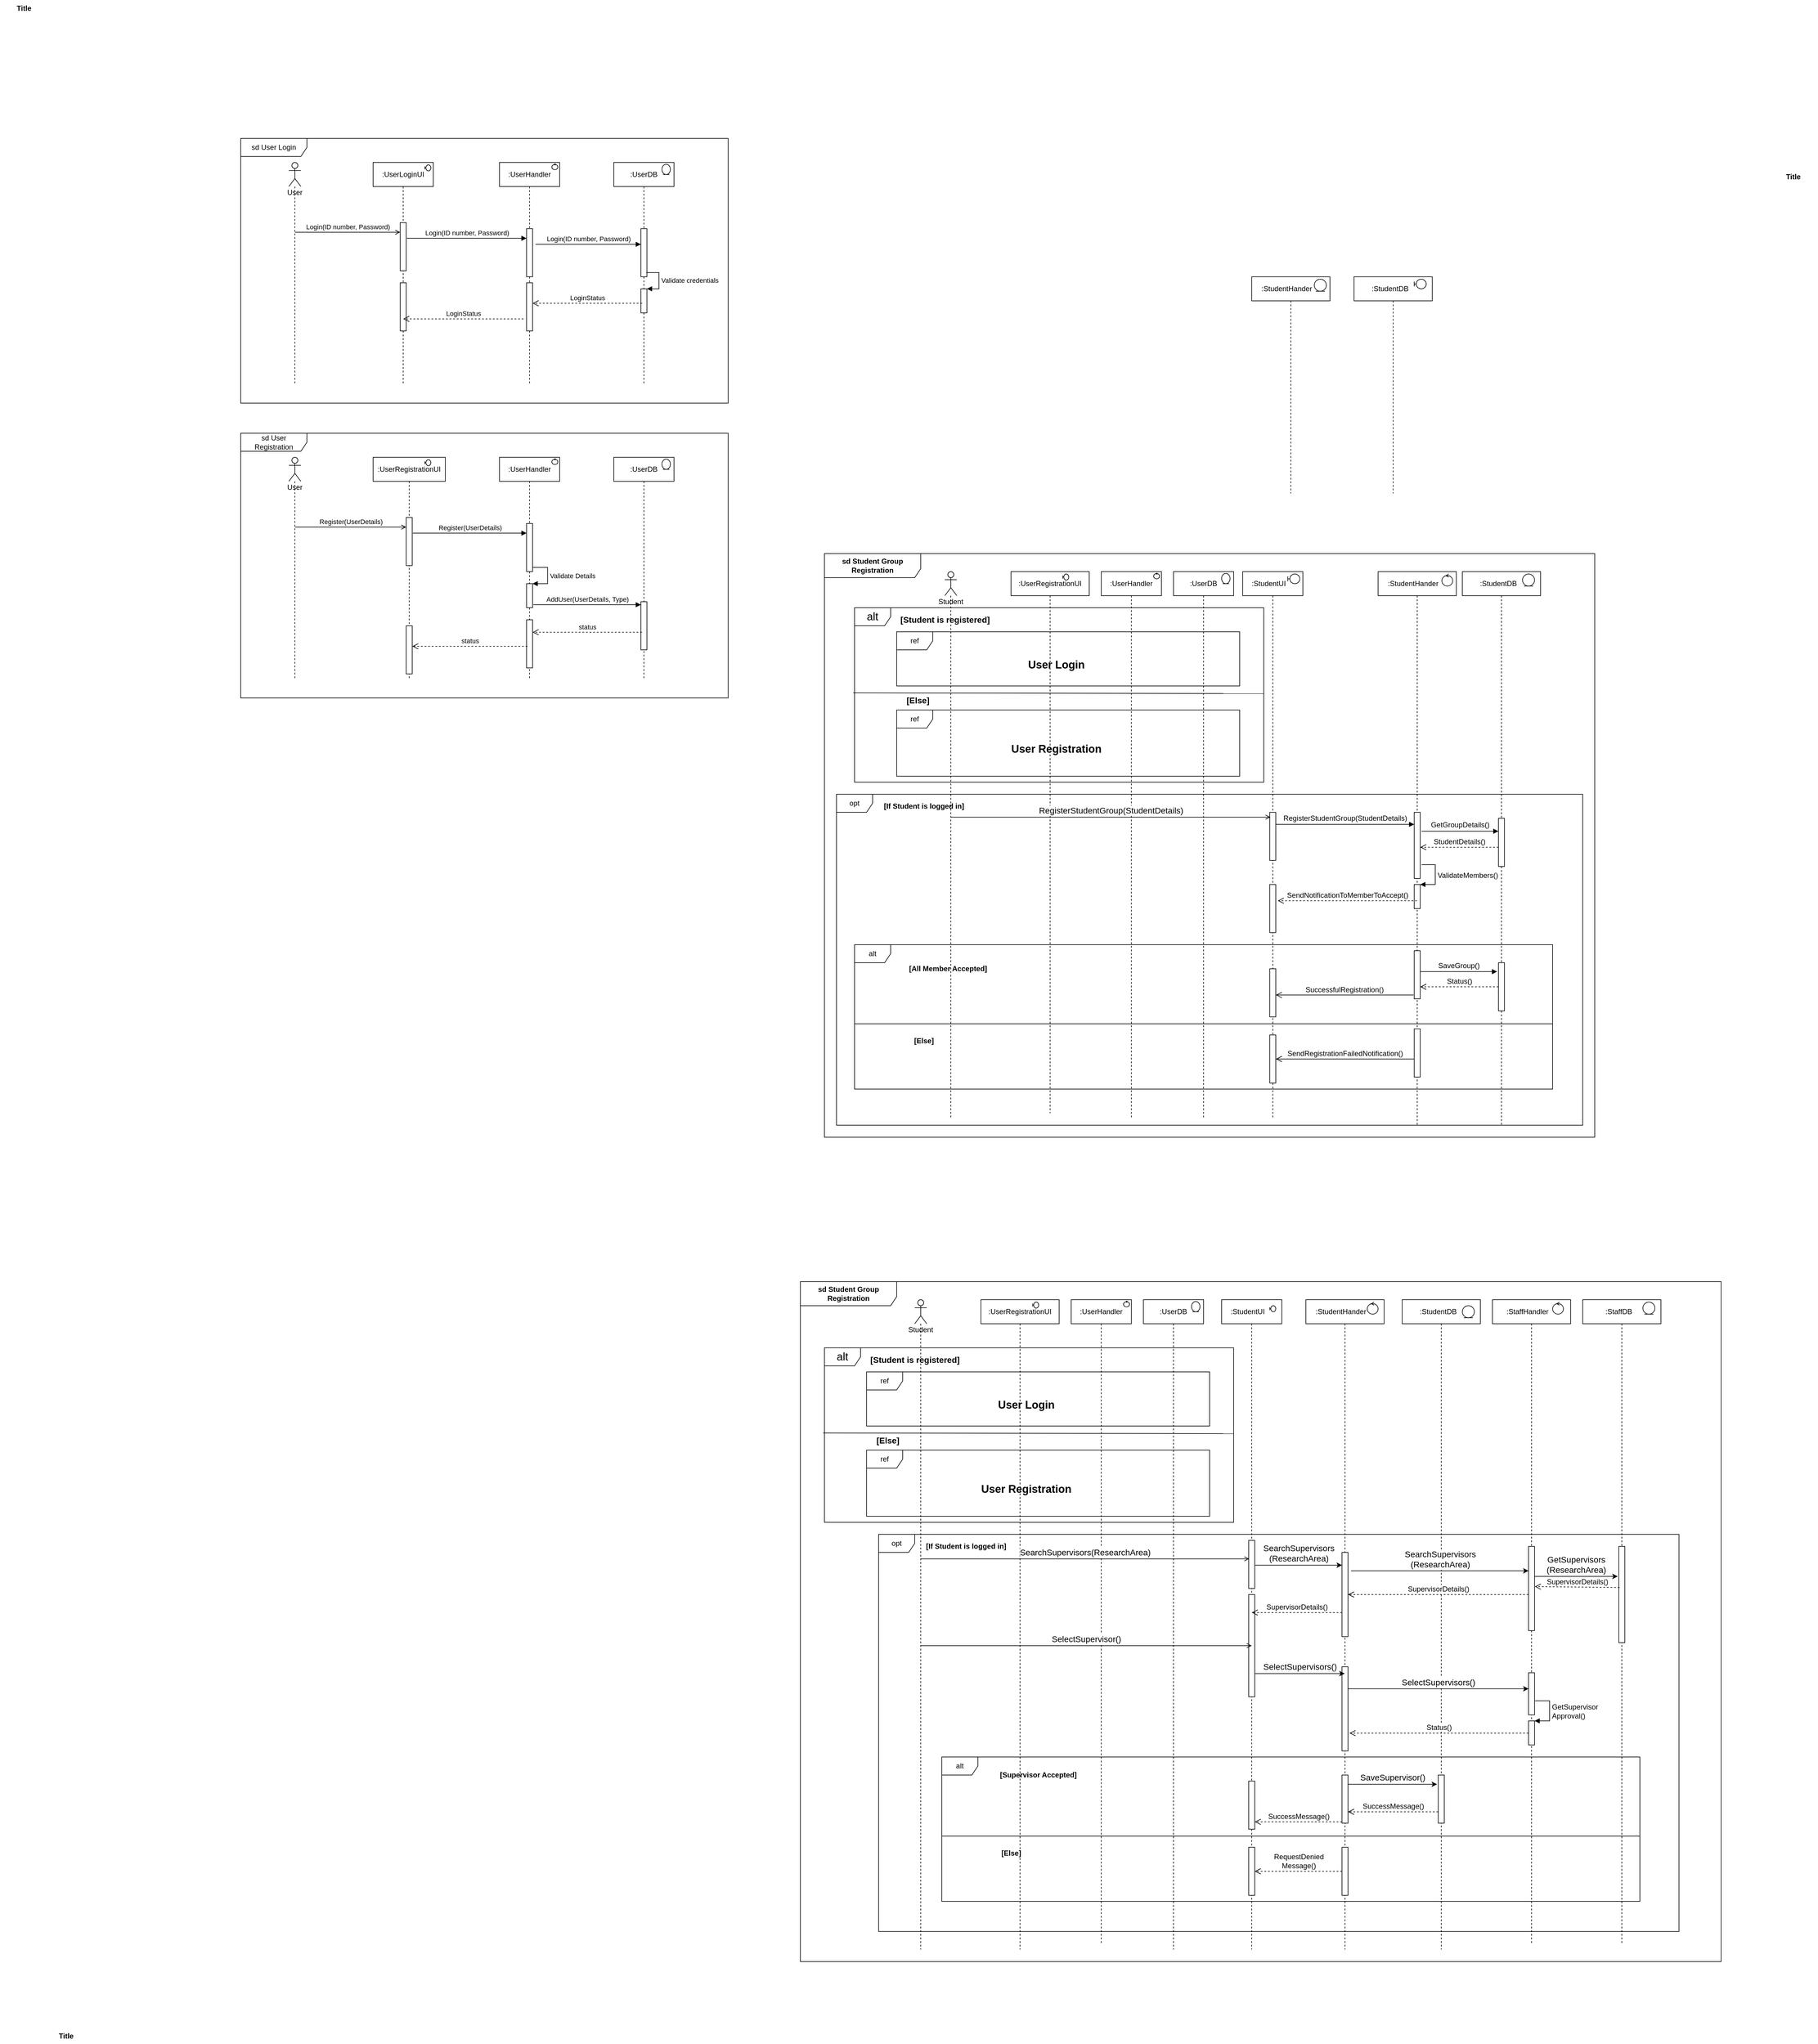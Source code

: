 <mxfile version="17.2.2" type="github">
  <diagram id="UXJ5FvUGoYxB-GUw2wmO" name="Page-1">
    <mxGraphModel dx="3122" dy="1847" grid="1" gridSize="10" guides="1" tooltips="1" connect="1" arrows="1" fold="1" page="1" pageScale="1" pageWidth="850" pageHeight="1100" math="0" shadow="0">
      <root>
        <mxCell id="0" />
        <mxCell id="1" parent="0" />
        <mxCell id="XORutTJ8tZkYRz8rHYH7-287" value="sd Student Group Registration" style="shape=umlFrame;whiteSpace=wrap;html=1;fontSize=12;width=160;height=40;fontStyle=1" parent="1" vertex="1">
          <mxGeometry x="-360" y="1790" width="1530" height="1130" as="geometry" />
        </mxCell>
        <mxCell id="XORutTJ8tZkYRz8rHYH7-285" value="opt" style="shape=umlFrame;whiteSpace=wrap;html=1;fontSize=12;" parent="1" vertex="1">
          <mxGeometry x="-230" y="2210" width="1330" height="660" as="geometry" />
        </mxCell>
        <mxCell id="XORutTJ8tZkYRz8rHYH7-273" value="alt" style="shape=umlFrame;whiteSpace=wrap;html=1;fontSize=12;" parent="1" vertex="1">
          <mxGeometry x="-125" y="2580" width="1160" height="240" as="geometry" />
        </mxCell>
        <mxCell id="XORutTJ8tZkYRz8rHYH7-158" value="sd Student Group Registration" style="shape=umlFrame;whiteSpace=wrap;html=1;fontSize=12;width=160;height=40;fontStyle=1" parent="1" vertex="1">
          <mxGeometry x="-320" y="580" width="1280" height="970" as="geometry" />
        </mxCell>
        <mxCell id="XORutTJ8tZkYRz8rHYH7-241" value="opt" style="shape=umlFrame;whiteSpace=wrap;html=1;fontSize=12;" parent="1" vertex="1">
          <mxGeometry x="-300" y="980" width="1240" height="550" as="geometry" />
        </mxCell>
        <mxCell id="XORutTJ8tZkYRz8rHYH7-146" value="alt" style="shape=umlFrame;whiteSpace=wrap;html=1;fontSize=12;" parent="1" vertex="1">
          <mxGeometry x="-270" y="1230" width="1160" height="240" as="geometry" />
        </mxCell>
        <mxCell id="XORutTJ8tZkYRz8rHYH7-122" value="alt" style="shape=umlFrame;whiteSpace=wrap;html=1;fontSize=18;" parent="1" vertex="1">
          <mxGeometry x="-270" y="670" width="680" height="290" as="geometry" />
        </mxCell>
        <mxCell id="XORutTJ8tZkYRz8rHYH7-125" value="ref" style="shape=umlFrame;whiteSpace=wrap;html=1;" parent="1" vertex="1">
          <mxGeometry x="-200" y="840" width="570" height="110" as="geometry" />
        </mxCell>
        <mxCell id="XORutTJ8tZkYRz8rHYH7-120" value="ref" style="shape=umlFrame;whiteSpace=wrap;html=1;" parent="1" vertex="1">
          <mxGeometry x="-200" y="710" width="570" height="90" as="geometry" />
        </mxCell>
        <mxCell id="XORutTJ8tZkYRz8rHYH7-68" value="sd User Login" style="shape=umlFrame;whiteSpace=wrap;html=1;width=110;height=30;" parent="1" vertex="1">
          <mxGeometry x="-1290" y="-110" width="810" height="440" as="geometry" />
        </mxCell>
        <mxCell id="XORutTJ8tZkYRz8rHYH7-3" value=":StudentDB&amp;nbsp; &amp;nbsp;" style="shape=umlLifeline;perimeter=lifelinePerimeter;whiteSpace=wrap;html=1;container=1;collapsible=0;recursiveResize=0;outlineConnect=0;" parent="1" vertex="1">
          <mxGeometry x="560" y="120" width="130" height="360" as="geometry" />
        </mxCell>
        <mxCell id="XORutTJ8tZkYRz8rHYH7-97" value="" style="shape=umlBoundary;whiteSpace=wrap;html=1;" parent="XORutTJ8tZkYRz8rHYH7-3" vertex="1">
          <mxGeometry x="100" y="4" width="20" height="16" as="geometry" />
        </mxCell>
        <mxCell id="XORutTJ8tZkYRz8rHYH7-4" value=":StudentHander&amp;nbsp; &amp;nbsp;&amp;nbsp;" style="shape=umlLifeline;perimeter=lifelinePerimeter;whiteSpace=wrap;html=1;container=1;collapsible=0;recursiveResize=0;outlineConnect=0;" parent="1" vertex="1">
          <mxGeometry x="390" y="120" width="130" height="360" as="geometry" />
        </mxCell>
        <mxCell id="XORutTJ8tZkYRz8rHYH7-98" value="" style="ellipse;shape=umlEntity;whiteSpace=wrap;html=1;" parent="XORutTJ8tZkYRz8rHYH7-4" vertex="1">
          <mxGeometry x="104" y="4" width="20" height="20" as="geometry" />
        </mxCell>
        <mxCell id="XORutTJ8tZkYRz8rHYH7-5" value=":StudentUI&amp;nbsp; &amp;nbsp;&amp;nbsp;" style="shape=umlLifeline;perimeter=lifelinePerimeter;whiteSpace=wrap;html=1;container=1;collapsible=0;recursiveResize=0;outlineConnect=0;" parent="1" vertex="1">
          <mxGeometry x="375" y="610" width="100" height="910" as="geometry" />
        </mxCell>
        <mxCell id="XORutTJ8tZkYRz8rHYH7-106" value="" style="html=1;points=[];perimeter=orthogonalPerimeter;" parent="XORutTJ8tZkYRz8rHYH7-5" vertex="1">
          <mxGeometry x="45" y="400" width="10" height="80" as="geometry" />
        </mxCell>
        <mxCell id="XORutTJ8tZkYRz8rHYH7-144" value="" style="html=1;points=[];perimeter=orthogonalPerimeter;" parent="XORutTJ8tZkYRz8rHYH7-5" vertex="1">
          <mxGeometry x="45" y="520" width="10" height="80" as="geometry" />
        </mxCell>
        <mxCell id="XORutTJ8tZkYRz8rHYH7-150" value="" style="html=1;points=[];perimeter=orthogonalPerimeter;" parent="XORutTJ8tZkYRz8rHYH7-5" vertex="1">
          <mxGeometry x="45" y="660" width="10" height="80" as="geometry" />
        </mxCell>
        <mxCell id="XORutTJ8tZkYRz8rHYH7-157" value="" style="html=1;points=[];perimeter=orthogonalPerimeter;" parent="XORutTJ8tZkYRz8rHYH7-5" vertex="1">
          <mxGeometry x="45" y="770" width="10" height="80" as="geometry" />
        </mxCell>
        <mxCell id="XORutTJ8tZkYRz8rHYH7-105" value="" style="shape=umlBoundary;whiteSpace=wrap;html=1;" parent="XORutTJ8tZkYRz8rHYH7-5" vertex="1">
          <mxGeometry x="75" y="4" width="20" height="16" as="geometry" />
        </mxCell>
        <mxCell id="XORutTJ8tZkYRz8rHYH7-7" value=":UserLoginUI" style="shape=umlLifeline;perimeter=lifelinePerimeter;whiteSpace=wrap;html=1;container=1;collapsible=0;recursiveResize=0;outlineConnect=0;" parent="1" vertex="1">
          <mxGeometry x="-1070" y="-70" width="100" height="370" as="geometry" />
        </mxCell>
        <mxCell id="XORutTJ8tZkYRz8rHYH7-11" value="" style="html=1;points=[];perimeter=orthogonalPerimeter;" parent="XORutTJ8tZkYRz8rHYH7-7" vertex="1">
          <mxGeometry x="45" y="100" width="10" height="80" as="geometry" />
        </mxCell>
        <mxCell id="XORutTJ8tZkYRz8rHYH7-67" value="" style="html=1;points=[];perimeter=orthogonalPerimeter;" parent="XORutTJ8tZkYRz8rHYH7-7" vertex="1">
          <mxGeometry x="45" y="200" width="10" height="80" as="geometry" />
        </mxCell>
        <mxCell id="XORutTJ8tZkYRz8rHYH7-69" value="" style="shape=umlBoundary;whiteSpace=wrap;html=1;" parent="XORutTJ8tZkYRz8rHYH7-7" vertex="1">
          <mxGeometry x="86" y="4" width="10" height="10" as="geometry" />
        </mxCell>
        <mxCell id="XORutTJ8tZkYRz8rHYH7-8" value=":UserHandler" style="shape=umlLifeline;perimeter=lifelinePerimeter;whiteSpace=wrap;html=1;container=1;collapsible=0;recursiveResize=0;outlineConnect=0;" parent="1" vertex="1">
          <mxGeometry x="-860" y="-70" width="100" height="370" as="geometry" />
        </mxCell>
        <mxCell id="XORutTJ8tZkYRz8rHYH7-13" value="" style="html=1;points=[];perimeter=orthogonalPerimeter;" parent="XORutTJ8tZkYRz8rHYH7-8" vertex="1">
          <mxGeometry x="45" y="110" width="10" height="80" as="geometry" />
        </mxCell>
        <mxCell id="XORutTJ8tZkYRz8rHYH7-19" value="" style="html=1;points=[];perimeter=orthogonalPerimeter;" parent="XORutTJ8tZkYRz8rHYH7-8" vertex="1">
          <mxGeometry x="45" y="200" width="10" height="80" as="geometry" />
        </mxCell>
        <mxCell id="XORutTJ8tZkYRz8rHYH7-71" value="" style="ellipse;shape=umlControl;whiteSpace=wrap;html=1;" parent="XORutTJ8tZkYRz8rHYH7-8" vertex="1">
          <mxGeometry x="87" y="2" width="10" height="10" as="geometry" />
        </mxCell>
        <mxCell id="XORutTJ8tZkYRz8rHYH7-9" value=":UserDB" style="shape=umlLifeline;perimeter=lifelinePerimeter;whiteSpace=wrap;html=1;container=1;collapsible=0;recursiveResize=0;outlineConnect=0;" parent="1" vertex="1">
          <mxGeometry x="-670" y="-70" width="100" height="370" as="geometry" />
        </mxCell>
        <mxCell id="XORutTJ8tZkYRz8rHYH7-15" value="" style="html=1;points=[];perimeter=orthogonalPerimeter;" parent="XORutTJ8tZkYRz8rHYH7-9" vertex="1">
          <mxGeometry x="45" y="110" width="10" height="80" as="geometry" />
        </mxCell>
        <mxCell id="XORutTJ8tZkYRz8rHYH7-17" value="" style="html=1;points=[];perimeter=orthogonalPerimeter;" parent="XORutTJ8tZkYRz8rHYH7-9" vertex="1">
          <mxGeometry x="45" y="210" width="10" height="40" as="geometry" />
        </mxCell>
        <mxCell id="XORutTJ8tZkYRz8rHYH7-18" value="Validate credentials" style="edgeStyle=orthogonalEdgeStyle;html=1;align=left;spacingLeft=2;endArrow=block;rounded=0;entryX=1;entryY=0;exitX=0.9;exitY=0.913;exitDx=0;exitDy=0;exitPerimeter=0;" parent="XORutTJ8tZkYRz8rHYH7-9" source="XORutTJ8tZkYRz8rHYH7-15" target="XORutTJ8tZkYRz8rHYH7-17" edge="1">
          <mxGeometry relative="1" as="geometry">
            <mxPoint x="45" y="210" as="sourcePoint" />
            <Array as="points">
              <mxPoint x="75" y="183" />
              <mxPoint x="75" y="210" />
            </Array>
          </mxGeometry>
        </mxCell>
        <mxCell id="XORutTJ8tZkYRz8rHYH7-70" value="" style="ellipse;shape=umlEntity;whiteSpace=wrap;html=1;" parent="XORutTJ8tZkYRz8rHYH7-9" vertex="1">
          <mxGeometry x="80" y="3" width="14" height="17" as="geometry" />
        </mxCell>
        <mxCell id="XORutTJ8tZkYRz8rHYH7-10" value="User" style="shape=umlLifeline;participant=umlActor;perimeter=lifelinePerimeter;whiteSpace=wrap;html=1;container=1;collapsible=0;recursiveResize=0;verticalAlign=top;spacingTop=36;outlineConnect=0;" parent="1" vertex="1">
          <mxGeometry x="-1210" y="-70" width="20" height="370" as="geometry" />
        </mxCell>
        <mxCell id="XORutTJ8tZkYRz8rHYH7-12" value="Login(ID number, Password)" style="html=1;verticalAlign=bottom;endArrow=open;rounded=0;entryX=0;entryY=0.2;entryDx=0;entryDy=0;entryPerimeter=0;endFill=0;" parent="1" source="XORutTJ8tZkYRz8rHYH7-10" target="XORutTJ8tZkYRz8rHYH7-11" edge="1">
          <mxGeometry width="80" relative="1" as="geometry">
            <mxPoint x="-710" y="200" as="sourcePoint" />
            <mxPoint x="-630" y="200" as="targetPoint" />
          </mxGeometry>
        </mxCell>
        <mxCell id="XORutTJ8tZkYRz8rHYH7-14" value="Login(ID number, Password)" style="html=1;verticalAlign=bottom;endArrow=block;rounded=0;exitX=1.1;exitY=0.325;exitDx=0;exitDy=0;exitPerimeter=0;" parent="1" source="XORutTJ8tZkYRz8rHYH7-11" target="XORutTJ8tZkYRz8rHYH7-13" edge="1">
          <mxGeometry width="80" relative="1" as="geometry">
            <mxPoint x="-1110" y="120" as="sourcePoint" />
            <mxPoint x="-1015" y="56" as="targetPoint" />
          </mxGeometry>
        </mxCell>
        <mxCell id="XORutTJ8tZkYRz8rHYH7-16" value="Login(ID number, Password)" style="html=1;verticalAlign=bottom;endArrow=block;rounded=0;entryX=0;entryY=0.325;entryDx=0;entryDy=0;entryPerimeter=0;" parent="1" target="XORutTJ8tZkYRz8rHYH7-15" edge="1">
          <mxGeometry width="80" relative="1" as="geometry">
            <mxPoint x="-800" y="66" as="sourcePoint" />
            <mxPoint x="-805" y="66" as="targetPoint" />
          </mxGeometry>
        </mxCell>
        <mxCell id="XORutTJ8tZkYRz8rHYH7-21" value="LoginStatus" style="html=1;verticalAlign=bottom;endArrow=open;dashed=1;endSize=8;rounded=0;exitX=0.2;exitY=0.6;exitDx=0;exitDy=0;exitPerimeter=0;" parent="1" source="XORutTJ8tZkYRz8rHYH7-17" target="XORutTJ8tZkYRz8rHYH7-19" edge="1">
          <mxGeometry relative="1" as="geometry">
            <mxPoint x="-630" y="200" as="sourcePoint" />
            <mxPoint x="-810" y="150" as="targetPoint" />
          </mxGeometry>
        </mxCell>
        <mxCell id="XORutTJ8tZkYRz8rHYH7-66" value="LoginStatus" style="html=1;verticalAlign=bottom;endArrow=open;dashed=1;endSize=8;rounded=0;exitX=-0.5;exitY=0.75;exitDx=0;exitDy=0;exitPerimeter=0;" parent="1" source="XORutTJ8tZkYRz8rHYH7-19" edge="1">
          <mxGeometry relative="1" as="geometry">
            <mxPoint x="-613" y="174" as="sourcePoint" />
            <mxPoint x="-1020" y="190" as="targetPoint" />
          </mxGeometry>
        </mxCell>
        <mxCell id="XORutTJ8tZkYRz8rHYH7-72" value="sd User Registration" style="shape=umlFrame;whiteSpace=wrap;html=1;width=110;height=30;" parent="1" vertex="1">
          <mxGeometry x="-1290" y="380" width="810" height="440" as="geometry" />
        </mxCell>
        <mxCell id="XORutTJ8tZkYRz8rHYH7-73" value=":UserRegistrationUI" style="shape=umlLifeline;perimeter=lifelinePerimeter;whiteSpace=wrap;html=1;container=1;collapsible=0;recursiveResize=0;outlineConnect=0;" parent="1" vertex="1">
          <mxGeometry x="-1070" y="420" width="120" height="370" as="geometry" />
        </mxCell>
        <mxCell id="XORutTJ8tZkYRz8rHYH7-74" value="" style="html=1;points=[];perimeter=orthogonalPerimeter;" parent="XORutTJ8tZkYRz8rHYH7-73" vertex="1">
          <mxGeometry x="55" y="100" width="10" height="80" as="geometry" />
        </mxCell>
        <mxCell id="XORutTJ8tZkYRz8rHYH7-76" value="" style="shape=umlBoundary;whiteSpace=wrap;html=1;" parent="XORutTJ8tZkYRz8rHYH7-73" vertex="1">
          <mxGeometry x="86" y="4" width="10" height="10" as="geometry" />
        </mxCell>
        <mxCell id="XORutTJ8tZkYRz8rHYH7-94" value="" style="html=1;points=[];perimeter=orthogonalPerimeter;" parent="XORutTJ8tZkYRz8rHYH7-73" vertex="1">
          <mxGeometry x="55" y="280" width="10" height="80" as="geometry" />
        </mxCell>
        <mxCell id="XORutTJ8tZkYRz8rHYH7-77" value=":UserHandler" style="shape=umlLifeline;perimeter=lifelinePerimeter;whiteSpace=wrap;html=1;container=1;collapsible=0;recursiveResize=0;outlineConnect=0;" parent="1" vertex="1">
          <mxGeometry x="-860" y="420" width="100" height="370" as="geometry" />
        </mxCell>
        <mxCell id="XORutTJ8tZkYRz8rHYH7-78" value="" style="html=1;points=[];perimeter=orthogonalPerimeter;" parent="XORutTJ8tZkYRz8rHYH7-77" vertex="1">
          <mxGeometry x="45" y="110" width="10" height="80" as="geometry" />
        </mxCell>
        <mxCell id="XORutTJ8tZkYRz8rHYH7-80" value="" style="ellipse;shape=umlControl;whiteSpace=wrap;html=1;" parent="XORutTJ8tZkYRz8rHYH7-77" vertex="1">
          <mxGeometry x="87" y="2" width="10" height="10" as="geometry" />
        </mxCell>
        <mxCell id="XORutTJ8tZkYRz8rHYH7-83" value="" style="html=1;points=[];perimeter=orthogonalPerimeter;" parent="XORutTJ8tZkYRz8rHYH7-77" vertex="1">
          <mxGeometry x="45" y="210" width="10" height="40" as="geometry" />
        </mxCell>
        <mxCell id="XORutTJ8tZkYRz8rHYH7-84" value="Validate Details" style="edgeStyle=orthogonalEdgeStyle;html=1;align=left;spacingLeft=2;endArrow=block;rounded=0;entryX=1;entryY=0;" parent="XORutTJ8tZkYRz8rHYH7-77" source="XORutTJ8tZkYRz8rHYH7-78" target="XORutTJ8tZkYRz8rHYH7-83" edge="1">
          <mxGeometry relative="1" as="geometry">
            <mxPoint x="235" y="210" as="sourcePoint" />
            <Array as="points">
              <mxPoint x="80" y="183" />
              <mxPoint x="80" y="210" />
            </Array>
          </mxGeometry>
        </mxCell>
        <mxCell id="XORutTJ8tZkYRz8rHYH7-75" value="" style="html=1;points=[];perimeter=orthogonalPerimeter;" parent="XORutTJ8tZkYRz8rHYH7-77" vertex="1">
          <mxGeometry x="45" y="270" width="10" height="80" as="geometry" />
        </mxCell>
        <mxCell id="XORutTJ8tZkYRz8rHYH7-81" value=":UserDB" style="shape=umlLifeline;perimeter=lifelinePerimeter;whiteSpace=wrap;html=1;container=1;collapsible=0;recursiveResize=0;outlineConnect=0;" parent="1" vertex="1">
          <mxGeometry x="-670" y="420" width="100" height="370" as="geometry" />
        </mxCell>
        <mxCell id="XORutTJ8tZkYRz8rHYH7-82" value="" style="html=1;points=[];perimeter=orthogonalPerimeter;" parent="XORutTJ8tZkYRz8rHYH7-81" vertex="1">
          <mxGeometry x="45" y="240" width="10" height="80" as="geometry" />
        </mxCell>
        <mxCell id="XORutTJ8tZkYRz8rHYH7-85" value="" style="ellipse;shape=umlEntity;whiteSpace=wrap;html=1;" parent="XORutTJ8tZkYRz8rHYH7-81" vertex="1">
          <mxGeometry x="80" y="3" width="14" height="17" as="geometry" />
        </mxCell>
        <mxCell id="XORutTJ8tZkYRz8rHYH7-86" value="User" style="shape=umlLifeline;participant=umlActor;perimeter=lifelinePerimeter;whiteSpace=wrap;html=1;container=1;collapsible=0;recursiveResize=0;verticalAlign=top;spacingTop=36;outlineConnect=0;" parent="1" vertex="1">
          <mxGeometry x="-1210" y="420" width="20" height="370" as="geometry" />
        </mxCell>
        <mxCell id="XORutTJ8tZkYRz8rHYH7-87" value="Register(UserDetails)" style="html=1;verticalAlign=bottom;endArrow=open;rounded=0;entryX=0;entryY=0.2;entryDx=0;entryDy=0;entryPerimeter=0;endFill=0;" parent="1" source="XORutTJ8tZkYRz8rHYH7-86" target="XORutTJ8tZkYRz8rHYH7-74" edge="1">
          <mxGeometry width="80" relative="1" as="geometry">
            <mxPoint x="-710" y="690" as="sourcePoint" />
            <mxPoint x="-630" y="690" as="targetPoint" />
          </mxGeometry>
        </mxCell>
        <mxCell id="XORutTJ8tZkYRz8rHYH7-88" value="Register(UserDetails)" style="html=1;verticalAlign=bottom;endArrow=block;rounded=0;exitX=1.1;exitY=0.325;exitDx=0;exitDy=0;exitPerimeter=0;" parent="1" source="XORutTJ8tZkYRz8rHYH7-74" target="XORutTJ8tZkYRz8rHYH7-78" edge="1">
          <mxGeometry width="80" relative="1" as="geometry">
            <mxPoint x="-1110" y="610" as="sourcePoint" />
            <mxPoint x="-1015" y="546" as="targetPoint" />
          </mxGeometry>
        </mxCell>
        <mxCell id="XORutTJ8tZkYRz8rHYH7-93" value="AddUser(UserDetails, Type)" style="html=1;verticalAlign=bottom;endArrow=block;rounded=0;exitX=1.114;exitY=0.875;exitDx=0;exitDy=0;exitPerimeter=0;" parent="1" source="XORutTJ8tZkYRz8rHYH7-83" target="XORutTJ8tZkYRz8rHYH7-82" edge="1">
          <mxGeometry width="80" relative="1" as="geometry">
            <mxPoint x="-994" y="556" as="sourcePoint" />
            <mxPoint x="-805" y="556" as="targetPoint" />
          </mxGeometry>
        </mxCell>
        <mxCell id="XORutTJ8tZkYRz8rHYH7-95" value="status" style="html=1;verticalAlign=bottom;endArrow=open;dashed=1;endSize=8;rounded=0;exitX=0.171;exitY=0.634;exitDx=0;exitDy=0;exitPerimeter=0;" parent="1" source="XORutTJ8tZkYRz8rHYH7-82" target="XORutTJ8tZkYRz8rHYH7-75" edge="1">
          <mxGeometry relative="1" as="geometry">
            <mxPoint x="-830" y="650" as="sourcePoint" />
            <mxPoint x="-910" y="650" as="targetPoint" />
          </mxGeometry>
        </mxCell>
        <mxCell id="XORutTJ8tZkYRz8rHYH7-96" value="status" style="html=1;verticalAlign=bottom;endArrow=open;dashed=1;endSize=8;rounded=0;exitX=0.143;exitY=0.552;exitDx=0;exitDy=0;exitPerimeter=0;" parent="1" source="XORutTJ8tZkYRz8rHYH7-75" target="XORutTJ8tZkYRz8rHYH7-94" edge="1">
          <mxGeometry relative="1" as="geometry">
            <mxPoint x="-613.29" y="720.72" as="sourcePoint" />
            <mxPoint x="-795" y="720.72" as="targetPoint" />
          </mxGeometry>
        </mxCell>
        <mxCell id="XORutTJ8tZkYRz8rHYH7-101" value="Student" style="shape=umlLifeline;participant=umlActor;perimeter=lifelinePerimeter;whiteSpace=wrap;html=1;container=1;collapsible=0;recursiveResize=0;verticalAlign=top;spacingTop=36;outlineConnect=0;" parent="1" vertex="1">
          <mxGeometry x="-120" y="610" width="20" height="910" as="geometry" />
        </mxCell>
        <mxCell id="XORutTJ8tZkYRz8rHYH7-102" value=":StudentHander&amp;nbsp; &amp;nbsp;&amp;nbsp;" style="shape=umlLifeline;perimeter=lifelinePerimeter;whiteSpace=wrap;html=1;container=1;collapsible=0;recursiveResize=0;outlineConnect=0;" parent="1" vertex="1">
          <mxGeometry x="600" y="610" width="130" height="920" as="geometry" />
        </mxCell>
        <mxCell id="XORutTJ8tZkYRz8rHYH7-132" value="" style="html=1;points=[];perimeter=orthogonalPerimeter;" parent="XORutTJ8tZkYRz8rHYH7-102" vertex="1">
          <mxGeometry x="60" y="400" width="10" height="110" as="geometry" />
        </mxCell>
        <mxCell id="XORutTJ8tZkYRz8rHYH7-140" value="" style="html=1;points=[];perimeter=orthogonalPerimeter;fontSize=12;" parent="XORutTJ8tZkYRz8rHYH7-102" vertex="1">
          <mxGeometry x="60" y="520" width="10" height="40" as="geometry" />
        </mxCell>
        <mxCell id="XORutTJ8tZkYRz8rHYH7-141" value="ValidateMembers()" style="edgeStyle=orthogonalEdgeStyle;html=1;align=left;spacingLeft=2;endArrow=block;rounded=0;entryX=1;entryY=0;fontSize=12;exitX=1.222;exitY=0.791;exitDx=0;exitDy=0;exitPerimeter=0;" parent="XORutTJ8tZkYRz8rHYH7-102" source="XORutTJ8tZkYRz8rHYH7-132" target="XORutTJ8tZkYRz8rHYH7-140" edge="1">
          <mxGeometry relative="1" as="geometry">
            <mxPoint x="65" y="500" as="sourcePoint" />
            <Array as="points">
              <mxPoint x="95" y="487" />
              <mxPoint x="95" y="520" />
            </Array>
          </mxGeometry>
        </mxCell>
        <mxCell id="XORutTJ8tZkYRz8rHYH7-151" value="" style="html=1;points=[];perimeter=orthogonalPerimeter;" parent="XORutTJ8tZkYRz8rHYH7-102" vertex="1">
          <mxGeometry x="60" y="630" width="10" height="80" as="geometry" />
        </mxCell>
        <mxCell id="XORutTJ8tZkYRz8rHYH7-155" value="" style="html=1;points=[];perimeter=orthogonalPerimeter;" parent="XORutTJ8tZkYRz8rHYH7-102" vertex="1">
          <mxGeometry x="60" y="760" width="10" height="80" as="geometry" />
        </mxCell>
        <mxCell id="XORutTJ8tZkYRz8rHYH7-99" value="" style="ellipse;shape=umlControl;whiteSpace=wrap;html=1;" parent="XORutTJ8tZkYRz8rHYH7-102" vertex="1">
          <mxGeometry x="106" y="4" width="18" height="20" as="geometry" />
        </mxCell>
        <mxCell id="XORutTJ8tZkYRz8rHYH7-104" value=":StudentDB&amp;nbsp; &amp;nbsp;" style="shape=umlLifeline;perimeter=lifelinePerimeter;whiteSpace=wrap;html=1;container=1;collapsible=0;recursiveResize=0;outlineConnect=0;" parent="1" vertex="1">
          <mxGeometry x="740" y="610" width="130" height="920" as="geometry" />
        </mxCell>
        <mxCell id="XORutTJ8tZkYRz8rHYH7-134" value="" style="html=1;points=[];perimeter=orthogonalPerimeter;" parent="XORutTJ8tZkYRz8rHYH7-104" vertex="1">
          <mxGeometry x="60" y="410" width="10" height="80" as="geometry" />
        </mxCell>
        <mxCell id="XORutTJ8tZkYRz8rHYH7-142" value="" style="html=1;points=[];perimeter=orthogonalPerimeter;" parent="XORutTJ8tZkYRz8rHYH7-104" vertex="1">
          <mxGeometry x="60" y="650" width="10" height="80" as="geometry" />
        </mxCell>
        <mxCell id="XORutTJ8tZkYRz8rHYH7-103" value="" style="ellipse;shape=umlEntity;whiteSpace=wrap;html=1;" parent="XORutTJ8tZkYRz8rHYH7-104" vertex="1">
          <mxGeometry x="100" y="4" width="20" height="20" as="geometry" />
        </mxCell>
        <mxCell id="XORutTJ8tZkYRz8rHYH7-107" value=":UserRegistrationUI" style="shape=umlLifeline;perimeter=lifelinePerimeter;whiteSpace=wrap;html=1;container=1;collapsible=0;recursiveResize=0;outlineConnect=0;" parent="1" vertex="1">
          <mxGeometry x="-10" y="610" width="130" height="900" as="geometry" />
        </mxCell>
        <mxCell id="XORutTJ8tZkYRz8rHYH7-109" value="" style="shape=umlBoundary;whiteSpace=wrap;html=1;" parent="XORutTJ8tZkYRz8rHYH7-107" vertex="1">
          <mxGeometry x="86" y="4" width="10" height="10" as="geometry" />
        </mxCell>
        <mxCell id="XORutTJ8tZkYRz8rHYH7-121" value="User Login" style="text;html=1;align=center;verticalAlign=middle;resizable=0;points=[];autosize=1;strokeColor=none;fillColor=none;fontSize=18;fontStyle=1" parent="XORutTJ8tZkYRz8rHYH7-107" vertex="1">
          <mxGeometry x="20" y="140" width="110" height="30" as="geometry" />
        </mxCell>
        <mxCell id="XORutTJ8tZkYRz8rHYH7-126" value="User Registration" style="text;html=1;align=center;verticalAlign=middle;resizable=0;points=[];autosize=1;strokeColor=none;fillColor=none;fontSize=18;fontStyle=1" parent="XORutTJ8tZkYRz8rHYH7-107" vertex="1">
          <mxGeometry x="-10" y="280" width="170" height="30" as="geometry" />
        </mxCell>
        <mxCell id="XORutTJ8tZkYRz8rHYH7-232" value="User Login" style="text;html=1;align=center;verticalAlign=middle;resizable=0;points=[];autosize=1;strokeColor=none;fillColor=none;fontSize=18;fontStyle=1" parent="XORutTJ8tZkYRz8rHYH7-107" vertex="1">
          <mxGeometry x="-30" y="1370" width="110" height="30" as="geometry" />
        </mxCell>
        <mxCell id="XORutTJ8tZkYRz8rHYH7-233" value="User Registration" style="text;html=1;align=center;verticalAlign=middle;resizable=0;points=[];autosize=1;strokeColor=none;fillColor=none;fontSize=18;fontStyle=1" parent="XORutTJ8tZkYRz8rHYH7-107" vertex="1">
          <mxGeometry x="-60" y="1510" width="170" height="30" as="geometry" />
        </mxCell>
        <mxCell id="XORutTJ8tZkYRz8rHYH7-111" value=":UserHandler" style="shape=umlLifeline;perimeter=lifelinePerimeter;whiteSpace=wrap;html=1;container=1;collapsible=0;recursiveResize=0;outlineConnect=0;" parent="1" vertex="1">
          <mxGeometry x="140" y="610" width="100" height="910" as="geometry" />
        </mxCell>
        <mxCell id="XORutTJ8tZkYRz8rHYH7-113" value="" style="ellipse;shape=umlControl;whiteSpace=wrap;html=1;" parent="XORutTJ8tZkYRz8rHYH7-111" vertex="1">
          <mxGeometry x="87" y="2" width="10" height="10" as="geometry" />
        </mxCell>
        <mxCell id="XORutTJ8tZkYRz8rHYH7-117" value=":UserDB" style="shape=umlLifeline;perimeter=lifelinePerimeter;whiteSpace=wrap;html=1;container=1;collapsible=0;recursiveResize=0;outlineConnect=0;" parent="1" vertex="1">
          <mxGeometry x="260" y="610" width="100" height="910" as="geometry" />
        </mxCell>
        <mxCell id="XORutTJ8tZkYRz8rHYH7-119" value="" style="ellipse;shape=umlEntity;whiteSpace=wrap;html=1;" parent="XORutTJ8tZkYRz8rHYH7-117" vertex="1">
          <mxGeometry x="80" y="3" width="14" height="17" as="geometry" />
        </mxCell>
        <mxCell id="XORutTJ8tZkYRz8rHYH7-124" value="[Student is registered]" style="text;html=1;align=center;verticalAlign=middle;resizable=0;points=[];autosize=1;strokeColor=none;fillColor=none;fontSize=14;fontStyle=1" parent="1" vertex="1">
          <mxGeometry x="-200" y="680" width="160" height="20" as="geometry" />
        </mxCell>
        <mxCell id="XORutTJ8tZkYRz8rHYH7-127" value="[Else]" style="text;html=1;align=center;verticalAlign=middle;resizable=0;points=[];autosize=1;strokeColor=none;fillColor=none;fontSize=14;fontStyle=1" parent="1" vertex="1">
          <mxGeometry x="-190" y="814" width="50" height="20" as="geometry" />
        </mxCell>
        <mxCell id="XORutTJ8tZkYRz8rHYH7-128" value="" style="endArrow=none;html=1;rounded=0;fontSize=14;exitX=-0.003;exitY=0.488;exitDx=0;exitDy=0;exitPerimeter=0;entryX=1;entryY=0.492;entryDx=0;entryDy=0;entryPerimeter=0;" parent="1" source="XORutTJ8tZkYRz8rHYH7-122" target="XORutTJ8tZkYRz8rHYH7-122" edge="1">
          <mxGeometry width="50" height="50" relative="1" as="geometry">
            <mxPoint x="140" y="840" as="sourcePoint" />
            <mxPoint x="190" y="790" as="targetPoint" />
          </mxGeometry>
        </mxCell>
        <mxCell id="XORutTJ8tZkYRz8rHYH7-131" value="RegisterStudentGroup(StudentDetails)" style="html=1;verticalAlign=bottom;endArrow=open;rounded=0;fontSize=14;entryX=0.111;entryY=0.101;entryDx=0;entryDy=0;entryPerimeter=0;endFill=0;" parent="1" source="XORutTJ8tZkYRz8rHYH7-101" target="XORutTJ8tZkYRz8rHYH7-106" edge="1">
          <mxGeometry width="80" relative="1" as="geometry">
            <mxPoint x="120" y="930" as="sourcePoint" />
            <mxPoint x="200" y="930" as="targetPoint" />
          </mxGeometry>
        </mxCell>
        <mxCell id="XORutTJ8tZkYRz8rHYH7-133" value="&lt;font style=&quot;font-size: 12px&quot;&gt;RegisterStudentGroup(StudentDetails)&lt;/font&gt;" style="html=1;verticalAlign=bottom;endArrow=block;rounded=0;fontSize=14;" parent="1" source="XORutTJ8tZkYRz8rHYH7-106" edge="1">
          <mxGeometry width="80" relative="1" as="geometry">
            <mxPoint x="120" y="930" as="sourcePoint" />
            <mxPoint x="660" y="1030" as="targetPoint" />
          </mxGeometry>
        </mxCell>
        <mxCell id="XORutTJ8tZkYRz8rHYH7-136" value="&lt;font style=&quot;font-size: 12px&quot;&gt;GetGroupDetails()&lt;/font&gt;" style="html=1;verticalAlign=bottom;endArrow=block;rounded=0;fontSize=14;exitX=1.222;exitY=0.286;exitDx=0;exitDy=0;exitPerimeter=0;" parent="1" source="XORutTJ8tZkYRz8rHYH7-132" target="XORutTJ8tZkYRz8rHYH7-134" edge="1">
          <mxGeometry width="80" relative="1" as="geometry">
            <mxPoint x="440" y="1045.92" as="sourcePoint" />
            <mxPoint x="670" y="1045.92" as="targetPoint" />
          </mxGeometry>
        </mxCell>
        <mxCell id="XORutTJ8tZkYRz8rHYH7-139" value="StudentDetails()" style="html=1;verticalAlign=bottom;endArrow=open;dashed=1;endSize=8;rounded=0;fontSize=12;entryX=1;entryY=0.528;entryDx=0;entryDy=0;entryPerimeter=0;" parent="1" source="XORutTJ8tZkYRz8rHYH7-134" target="XORutTJ8tZkYRz8rHYH7-132" edge="1">
          <mxGeometry relative="1" as="geometry">
            <mxPoint x="310" y="1040" as="sourcePoint" />
            <mxPoint x="230" y="1040" as="targetPoint" />
          </mxGeometry>
        </mxCell>
        <mxCell id="XORutTJ8tZkYRz8rHYH7-145" value="SendNotificationToMemberToAccept()" style="html=1;verticalAlign=bottom;endArrow=open;dashed=1;endSize=8;rounded=0;fontSize=12;entryX=1.333;entryY=0.337;entryDx=0;entryDy=0;entryPerimeter=0;" parent="1" source="XORutTJ8tZkYRz8rHYH7-102" target="XORutTJ8tZkYRz8rHYH7-144" edge="1">
          <mxGeometry relative="1" as="geometry">
            <mxPoint x="810" y="1078.08" as="sourcePoint" />
            <mxPoint x="680" y="1078.08" as="targetPoint" />
          </mxGeometry>
        </mxCell>
        <mxCell id="XORutTJ8tZkYRz8rHYH7-147" value="[All Member Accepted]" style="text;html=1;align=center;verticalAlign=middle;resizable=0;points=[];autosize=1;strokeColor=none;fillColor=none;fontSize=12;fontStyle=1" parent="1" vertex="1">
          <mxGeometry x="-190" y="1260" width="150" height="20" as="geometry" />
        </mxCell>
        <mxCell id="XORutTJ8tZkYRz8rHYH7-148" value="[Else]" style="text;html=1;align=center;verticalAlign=middle;resizable=0;points=[];autosize=1;strokeColor=none;fillColor=none;fontSize=12;fontStyle=1" parent="1" vertex="1">
          <mxGeometry x="-180" y="1380" width="50" height="20" as="geometry" />
        </mxCell>
        <mxCell id="XORutTJ8tZkYRz8rHYH7-149" value="" style="endArrow=none;html=1;rounded=0;fontSize=12;exitX=0;exitY=0.548;exitDx=0;exitDy=0;exitPerimeter=0;entryX=1;entryY=0.548;entryDx=0;entryDy=0;entryPerimeter=0;" parent="1" source="XORutTJ8tZkYRz8rHYH7-146" target="XORutTJ8tZkYRz8rHYH7-146" edge="1">
          <mxGeometry width="50" height="50" relative="1" as="geometry">
            <mxPoint x="250" y="1170" as="sourcePoint" />
            <mxPoint x="300" y="1120" as="targetPoint" />
          </mxGeometry>
        </mxCell>
        <mxCell id="XORutTJ8tZkYRz8rHYH7-152" value="&lt;font style=&quot;font-size: 12px&quot;&gt;SaveGroup()&lt;/font&gt;" style="html=1;verticalAlign=bottom;endArrow=block;rounded=0;fontSize=14;entryX=-0.222;entryY=0.185;entryDx=0;entryDy=0;entryPerimeter=0;" parent="1" source="XORutTJ8tZkYRz8rHYH7-151" target="XORutTJ8tZkYRz8rHYH7-142" edge="1">
          <mxGeometry width="80" relative="1" as="geometry">
            <mxPoint x="682.22" y="1051.46" as="sourcePoint" />
            <mxPoint x="810" y="1051.46" as="targetPoint" />
          </mxGeometry>
        </mxCell>
        <mxCell id="XORutTJ8tZkYRz8rHYH7-153" value="Status()" style="html=1;verticalAlign=bottom;endArrow=open;dashed=1;endSize=8;rounded=0;fontSize=12;" parent="1" source="XORutTJ8tZkYRz8rHYH7-142" target="XORutTJ8tZkYRz8rHYH7-151" edge="1">
          <mxGeometry relative="1" as="geometry">
            <mxPoint x="810" y="1078.08" as="sourcePoint" />
            <mxPoint x="680" y="1078.08" as="targetPoint" />
          </mxGeometry>
        </mxCell>
        <mxCell id="XORutTJ8tZkYRz8rHYH7-154" value="SuccessfulRegistration()" style="html=1;verticalAlign=bottom;endArrow=open;endSize=8;rounded=0;fontSize=12;exitX=-0.111;exitY=0.921;exitDx=0;exitDy=0;exitPerimeter=0;" parent="1" source="XORutTJ8tZkYRz8rHYH7-151" target="XORutTJ8tZkYRz8rHYH7-150" edge="1">
          <mxGeometry relative="1" as="geometry">
            <mxPoint x="810" y="1310" as="sourcePoint" />
            <mxPoint x="680" y="1310" as="targetPoint" />
          </mxGeometry>
        </mxCell>
        <mxCell id="XORutTJ8tZkYRz8rHYH7-156" value="SendRegistrationFailedNotification()" style="html=1;verticalAlign=bottom;endArrow=open;endSize=8;rounded=0;fontSize=12;entryX=1;entryY=0.5;entryDx=0;entryDy=0;entryPerimeter=0;" parent="1" source="XORutTJ8tZkYRz8rHYH7-155" target="XORutTJ8tZkYRz8rHYH7-157" edge="1">
          <mxGeometry relative="1" as="geometry">
            <mxPoint x="648.89" y="1400.0" as="sourcePoint" />
            <mxPoint x="470" y="1400" as="targetPoint" />
          </mxGeometry>
        </mxCell>
        <mxCell id="XORutTJ8tZkYRz8rHYH7-193" value=":StudentUI&amp;nbsp; &amp;nbsp;&amp;nbsp;" style="shape=umlLifeline;perimeter=lifelinePerimeter;whiteSpace=wrap;html=1;container=1;collapsible=0;recursiveResize=0;outlineConnect=0;" parent="1" vertex="1">
          <mxGeometry x="340" y="1820" width="100" height="1080" as="geometry" />
        </mxCell>
        <mxCell id="XORutTJ8tZkYRz8rHYH7-195" value="" style="html=1;points=[];perimeter=orthogonalPerimeter;" parent="XORutTJ8tZkYRz8rHYH7-193" vertex="1">
          <mxGeometry x="45" y="400" width="10" height="80" as="geometry" />
        </mxCell>
        <mxCell id="XORutTJ8tZkYRz8rHYH7-250" value="" style="html=1;points=[];perimeter=orthogonalPerimeter;" parent="XORutTJ8tZkYRz8rHYH7-193" vertex="1">
          <mxGeometry x="45" y="490" width="10" height="170" as="geometry" />
        </mxCell>
        <mxCell id="XORutTJ8tZkYRz8rHYH7-262" value="" style="shape=umlBoundary;whiteSpace=wrap;html=1;" parent="XORutTJ8tZkYRz8rHYH7-193" vertex="1">
          <mxGeometry x="80" y="10" width="10" height="10" as="geometry" />
        </mxCell>
        <mxCell id="XORutTJ8tZkYRz8rHYH7-280" value="" style="html=1;points=[];perimeter=orthogonalPerimeter;" parent="XORutTJ8tZkYRz8rHYH7-193" vertex="1">
          <mxGeometry x="45" y="800" width="10" height="80" as="geometry" />
        </mxCell>
        <mxCell id="XORutTJ8tZkYRz8rHYH7-281" value="" style="html=1;points=[];perimeter=orthogonalPerimeter;" parent="XORutTJ8tZkYRz8rHYH7-193" vertex="1">
          <mxGeometry x="45" y="910" width="10" height="80" as="geometry" />
        </mxCell>
        <mxCell id="XORutTJ8tZkYRz8rHYH7-199" value="Student" style="shape=umlLifeline;participant=umlActor;perimeter=lifelinePerimeter;whiteSpace=wrap;html=1;container=1;collapsible=0;recursiveResize=0;verticalAlign=top;spacingTop=36;outlineConnect=0;" parent="1" vertex="1">
          <mxGeometry x="-170" y="1820" width="20" height="1080" as="geometry" />
        </mxCell>
        <mxCell id="XORutTJ8tZkYRz8rHYH7-200" value=":StudentHander&amp;nbsp; &amp;nbsp;&amp;nbsp;" style="shape=umlLifeline;perimeter=lifelinePerimeter;whiteSpace=wrap;html=1;container=1;collapsible=0;recursiveResize=0;outlineConnect=0;" parent="1" vertex="1">
          <mxGeometry x="480" y="1820" width="130" height="1080" as="geometry" />
        </mxCell>
        <mxCell id="XORutTJ8tZkYRz8rHYH7-256" value="" style="html=1;points=[];perimeter=orthogonalPerimeter;" parent="XORutTJ8tZkYRz8rHYH7-200" vertex="1">
          <mxGeometry x="60" y="420" width="10" height="140" as="geometry" />
        </mxCell>
        <mxCell id="XORutTJ8tZkYRz8rHYH7-259" value="" style="ellipse;shape=umlControl;whiteSpace=wrap;html=1;" parent="XORutTJ8tZkYRz8rHYH7-200" vertex="1">
          <mxGeometry x="102" y="4" width="18" height="20" as="geometry" />
        </mxCell>
        <mxCell id="XORutTJ8tZkYRz8rHYH7-261" value="" style="html=1;points=[];perimeter=orthogonalPerimeter;" parent="XORutTJ8tZkYRz8rHYH7-200" vertex="1">
          <mxGeometry x="60" y="610" width="10" height="140" as="geometry" />
        </mxCell>
        <mxCell id="XORutTJ8tZkYRz8rHYH7-274" value="" style="html=1;points=[];perimeter=orthogonalPerimeter;" parent="XORutTJ8tZkYRz8rHYH7-200" vertex="1">
          <mxGeometry x="60" y="790" width="10" height="80" as="geometry" />
        </mxCell>
        <mxCell id="XORutTJ8tZkYRz8rHYH7-279" value="" style="html=1;points=[];perimeter=orthogonalPerimeter;" parent="XORutTJ8tZkYRz8rHYH7-200" vertex="1">
          <mxGeometry x="60" y="910" width="10" height="80" as="geometry" />
        </mxCell>
        <mxCell id="XORutTJ8tZkYRz8rHYH7-207" value=":StudentDB&amp;nbsp; &amp;nbsp;" style="shape=umlLifeline;perimeter=lifelinePerimeter;whiteSpace=wrap;html=1;container=1;collapsible=0;recursiveResize=0;outlineConnect=0;" parent="1" vertex="1">
          <mxGeometry x="640" y="1820" width="130" height="1080" as="geometry" />
        </mxCell>
        <mxCell id="XORutTJ8tZkYRz8rHYH7-247" value="" style="ellipse;shape=umlEntity;whiteSpace=wrap;html=1;" parent="XORutTJ8tZkYRz8rHYH7-207" vertex="1">
          <mxGeometry x="100" y="10" width="20" height="20" as="geometry" />
        </mxCell>
        <mxCell id="XORutTJ8tZkYRz8rHYH7-275" value="" style="html=1;points=[];perimeter=orthogonalPerimeter;" parent="XORutTJ8tZkYRz8rHYH7-207" vertex="1">
          <mxGeometry x="60" y="790" width="10" height="80" as="geometry" />
        </mxCell>
        <mxCell id="XORutTJ8tZkYRz8rHYH7-211" value=":UserRegistrationUI" style="shape=umlLifeline;perimeter=lifelinePerimeter;whiteSpace=wrap;html=1;container=1;collapsible=0;recursiveResize=0;outlineConnect=0;" parent="1" vertex="1">
          <mxGeometry x="-60" y="1820" width="130" height="1080" as="geometry" />
        </mxCell>
        <mxCell id="XORutTJ8tZkYRz8rHYH7-212" value="" style="shape=umlBoundary;whiteSpace=wrap;html=1;" parent="XORutTJ8tZkYRz8rHYH7-211" vertex="1">
          <mxGeometry x="86" y="4" width="10" height="10" as="geometry" />
        </mxCell>
        <mxCell id="XORutTJ8tZkYRz8rHYH7-215" value=":UserHandler" style="shape=umlLifeline;perimeter=lifelinePerimeter;whiteSpace=wrap;html=1;container=1;collapsible=0;recursiveResize=0;outlineConnect=0;" parent="1" vertex="1">
          <mxGeometry x="90" y="1820" width="100" height="1070" as="geometry" />
        </mxCell>
        <mxCell id="XORutTJ8tZkYRz8rHYH7-216" value="" style="ellipse;shape=umlControl;whiteSpace=wrap;html=1;" parent="XORutTJ8tZkYRz8rHYH7-215" vertex="1">
          <mxGeometry x="87" y="2" width="10" height="10" as="geometry" />
        </mxCell>
        <mxCell id="XORutTJ8tZkYRz8rHYH7-217" value=":UserDB" style="shape=umlLifeline;perimeter=lifelinePerimeter;whiteSpace=wrap;html=1;container=1;collapsible=0;recursiveResize=0;outlineConnect=0;" parent="1" vertex="1">
          <mxGeometry x="210" y="1820" width="100" height="1080" as="geometry" />
        </mxCell>
        <mxCell id="XORutTJ8tZkYRz8rHYH7-218" value="" style="ellipse;shape=umlEntity;whiteSpace=wrap;html=1;" parent="XORutTJ8tZkYRz8rHYH7-217" vertex="1">
          <mxGeometry x="80" y="3" width="14" height="17" as="geometry" />
        </mxCell>
        <mxCell id="XORutTJ8tZkYRz8rHYH7-229" value="alt" style="shape=umlFrame;whiteSpace=wrap;html=1;fontSize=18;" parent="1" vertex="1">
          <mxGeometry x="-320" y="1900" width="680" height="290" as="geometry" />
        </mxCell>
        <mxCell id="XORutTJ8tZkYRz8rHYH7-230" value="ref" style="shape=umlFrame;whiteSpace=wrap;html=1;" parent="1" vertex="1">
          <mxGeometry x="-250" y="2070" width="570" height="110" as="geometry" />
        </mxCell>
        <mxCell id="XORutTJ8tZkYRz8rHYH7-231" value="ref" style="shape=umlFrame;whiteSpace=wrap;html=1;" parent="1" vertex="1">
          <mxGeometry x="-250" y="1940" width="570" height="90" as="geometry" />
        </mxCell>
        <mxCell id="XORutTJ8tZkYRz8rHYH7-234" value="[Student is registered]" style="text;html=1;align=center;verticalAlign=middle;resizable=0;points=[];autosize=1;strokeColor=none;fillColor=none;fontSize=14;fontStyle=1" parent="1" vertex="1">
          <mxGeometry x="-250" y="1910" width="160" height="20" as="geometry" />
        </mxCell>
        <mxCell id="XORutTJ8tZkYRz8rHYH7-235" value="[Else]" style="text;html=1;align=center;verticalAlign=middle;resizable=0;points=[];autosize=1;strokeColor=none;fillColor=none;fontSize=14;fontStyle=1" parent="1" vertex="1">
          <mxGeometry x="-240" y="2044" width="50" height="20" as="geometry" />
        </mxCell>
        <mxCell id="XORutTJ8tZkYRz8rHYH7-236" value="" style="endArrow=none;html=1;rounded=0;fontSize=14;exitX=-0.003;exitY=0.488;exitDx=0;exitDy=0;exitPerimeter=0;entryX=1;entryY=0.492;entryDx=0;entryDy=0;entryPerimeter=0;" parent="1" source="XORutTJ8tZkYRz8rHYH7-229" target="XORutTJ8tZkYRz8rHYH7-229" edge="1">
          <mxGeometry width="50" height="50" relative="1" as="geometry">
            <mxPoint x="90" y="2070" as="sourcePoint" />
            <mxPoint x="140" y="2020" as="targetPoint" />
          </mxGeometry>
        </mxCell>
        <mxCell id="XORutTJ8tZkYRz8rHYH7-237" value=":StaffDB&amp;nbsp; &amp;nbsp;" style="shape=umlLifeline;perimeter=lifelinePerimeter;whiteSpace=wrap;html=1;container=1;collapsible=0;recursiveResize=0;outlineConnect=0;" parent="1" vertex="1">
          <mxGeometry x="940" y="1820" width="130" height="1070" as="geometry" />
        </mxCell>
        <mxCell id="XORutTJ8tZkYRz8rHYH7-239" value="" style="html=1;points=[];perimeter=orthogonalPerimeter;" parent="XORutTJ8tZkYRz8rHYH7-237" vertex="1">
          <mxGeometry x="60" y="410" width="10" height="160" as="geometry" />
        </mxCell>
        <mxCell id="XORutTJ8tZkYRz8rHYH7-201" value="" style="ellipse;shape=umlEntity;whiteSpace=wrap;html=1;" parent="XORutTJ8tZkYRz8rHYH7-237" vertex="1">
          <mxGeometry x="100" y="4" width="20" height="20" as="geometry" />
        </mxCell>
        <mxCell id="XORutTJ8tZkYRz8rHYH7-242" value="&lt;b&gt;[If Student is logged in]&lt;/b&gt;" style="text;html=1;align=center;verticalAlign=middle;resizable=0;points=[];autosize=1;strokeColor=none;fillColor=none;fontSize=12;" parent="1" vertex="1">
          <mxGeometry x="-230" y="990" width="150" height="20" as="geometry" />
        </mxCell>
        <mxCell id="XORutTJ8tZkYRz8rHYH7-243" value="SearchSupervisors(ResearchArea)" style="html=1;verticalAlign=bottom;endArrow=open;rounded=0;fontSize=14;endFill=0;entryX=0.085;entryY=0.384;entryDx=0;entryDy=0;entryPerimeter=0;" parent="1" source="XORutTJ8tZkYRz8rHYH7-199" target="XORutTJ8tZkYRz8rHYH7-195" edge="1">
          <mxGeometry width="80" relative="1" as="geometry">
            <mxPoint x="-622.148" y="2340" as="sourcePoint" />
            <mxPoint x="-90.0" y="2340" as="targetPoint" />
          </mxGeometry>
        </mxCell>
        <mxCell id="XORutTJ8tZkYRz8rHYH7-245" value="SearchSupervisors&lt;br&gt;(ResearchArea)" style="html=1;verticalAlign=bottom;endArrow=classic;rounded=0;fontSize=14;endFill=1;exitX=1.075;exitY=0.516;exitDx=0;exitDy=0;exitPerimeter=0;" parent="1" source="XORutTJ8tZkYRz8rHYH7-195" target="XORutTJ8tZkYRz8rHYH7-256" edge="1">
          <mxGeometry width="80" relative="1" as="geometry">
            <mxPoint x="-150.75" y="2260.72" as="sourcePoint" />
            <mxPoint x="490" y="2261" as="targetPoint" />
          </mxGeometry>
        </mxCell>
        <mxCell id="XORutTJ8tZkYRz8rHYH7-246" value=":StaffHandler&amp;nbsp; &amp;nbsp;&amp;nbsp;" style="shape=umlLifeline;perimeter=lifelinePerimeter;whiteSpace=wrap;html=1;container=1;collapsible=0;recursiveResize=0;outlineConnect=0;" parent="1" vertex="1">
          <mxGeometry x="790" y="1820" width="130" height="1070" as="geometry" />
        </mxCell>
        <mxCell id="XORutTJ8tZkYRz8rHYH7-260" value="" style="ellipse;shape=umlControl;whiteSpace=wrap;html=1;" parent="XORutTJ8tZkYRz8rHYH7-246" vertex="1">
          <mxGeometry x="100" y="4" width="18" height="20" as="geometry" />
        </mxCell>
        <mxCell id="XORutTJ8tZkYRz8rHYH7-209" value="" style="html=1;points=[];perimeter=orthogonalPerimeter;" parent="XORutTJ8tZkYRz8rHYH7-246" vertex="1">
          <mxGeometry x="60" y="410" width="10" height="140" as="geometry" />
        </mxCell>
        <mxCell id="XORutTJ8tZkYRz8rHYH7-253" value="" style="html=1;points=[];perimeter=orthogonalPerimeter;" parent="XORutTJ8tZkYRz8rHYH7-246" vertex="1">
          <mxGeometry x="60" y="620" width="10" height="70" as="geometry" />
        </mxCell>
        <mxCell id="XORutTJ8tZkYRz8rHYH7-265" value="" style="html=1;points=[];perimeter=orthogonalPerimeter;fontSize=12;" parent="XORutTJ8tZkYRz8rHYH7-246" vertex="1">
          <mxGeometry x="60" y="700" width="10" height="40" as="geometry" />
        </mxCell>
        <mxCell id="XORutTJ8tZkYRz8rHYH7-266" value="GetSupervisor&lt;br&gt;Approval()" style="edgeStyle=orthogonalEdgeStyle;html=1;align=left;spacingLeft=2;endArrow=block;rounded=0;entryX=1;entryY=0;fontSize=12;exitX=1.089;exitY=0.666;exitDx=0;exitDy=0;exitPerimeter=0;" parent="XORutTJ8tZkYRz8rHYH7-246" source="XORutTJ8tZkYRz8rHYH7-253" target="XORutTJ8tZkYRz8rHYH7-265" edge="1">
          <mxGeometry relative="1" as="geometry">
            <mxPoint x="65" y="680" as="sourcePoint" />
            <Array as="points">
              <mxPoint x="95" y="667" />
              <mxPoint x="95" y="700" />
            </Array>
          </mxGeometry>
        </mxCell>
        <mxCell id="XORutTJ8tZkYRz8rHYH7-248" value="GetSupervisors&lt;br&gt;(ResearchArea)" style="html=1;verticalAlign=bottom;endArrow=classic;rounded=0;fontSize=14;endFill=1;entryX=-0.185;entryY=0.312;entryDx=0;entryDy=0;entryPerimeter=0;" parent="1" source="XORutTJ8tZkYRz8rHYH7-209" target="XORutTJ8tZkYRz8rHYH7-239" edge="1">
          <mxGeometry width="80" relative="1" as="geometry">
            <mxPoint x="1030" y="2220.0" as="sourcePoint" />
            <mxPoint x="1324.25" y="2220.0" as="targetPoint" />
          </mxGeometry>
        </mxCell>
        <mxCell id="XORutTJ8tZkYRz8rHYH7-249" value="SupervisorDetails()" style="html=1;verticalAlign=bottom;endArrow=open;dashed=1;endSize=8;rounded=0;fontSize=12;entryX=1.046;entryY=0.477;entryDx=0;entryDy=0;entryPerimeter=0;exitX=0.123;exitY=0.427;exitDx=0;exitDy=0;exitPerimeter=0;" parent="1" source="XORutTJ8tZkYRz8rHYH7-239" target="XORutTJ8tZkYRz8rHYH7-209" edge="1">
          <mxGeometry relative="1" as="geometry">
            <mxPoint x="1331.17" y="2290" as="sourcePoint" />
            <mxPoint x="1200" y="2320" as="targetPoint" />
          </mxGeometry>
        </mxCell>
        <mxCell id="XORutTJ8tZkYRz8rHYH7-251" value="SupervisorDetails()" style="html=1;verticalAlign=bottom;endArrow=open;dashed=1;endSize=8;rounded=0;fontSize=12;" parent="1" source="XORutTJ8tZkYRz8rHYH7-209" edge="1">
          <mxGeometry relative="1" as="geometry">
            <mxPoint x="708.25" y="2381.34" as="sourcePoint" />
            <mxPoint x="550" y="2310" as="targetPoint" />
          </mxGeometry>
        </mxCell>
        <mxCell id="XORutTJ8tZkYRz8rHYH7-252" value="SelectSupervisor()" style="html=1;verticalAlign=bottom;endArrow=open;rounded=0;fontSize=14;endFill=0;" parent="1" source="XORutTJ8tZkYRz8rHYH7-199" edge="1">
          <mxGeometry width="80" relative="1" as="geometry">
            <mxPoint x="-199.998" y="2510.0" as="sourcePoint" />
            <mxPoint x="390" y="2395" as="targetPoint" />
          </mxGeometry>
        </mxCell>
        <mxCell id="XORutTJ8tZkYRz8rHYH7-254" value="SelectSupervisors()" style="html=1;verticalAlign=bottom;endArrow=classic;rounded=0;fontSize=14;endFill=1;exitX=1.063;exitY=0.773;exitDx=0;exitDy=0;exitPerimeter=0;" parent="1" source="XORutTJ8tZkYRz8rHYH7-250" target="XORutTJ8tZkYRz8rHYH7-200" edge="1">
          <mxGeometry width="80" relative="1" as="geometry">
            <mxPoint x="400" y="2470" as="sourcePoint" />
            <mxPoint x="520" y="2470" as="targetPoint" />
          </mxGeometry>
        </mxCell>
        <mxCell id="XORutTJ8tZkYRz8rHYH7-257" value="SearchSupervisors&lt;br&gt;(ResearchArea)" style="html=1;verticalAlign=bottom;endArrow=classic;rounded=0;fontSize=14;endFill=1;exitX=1.508;exitY=0.219;exitDx=0;exitDy=0;exitPerimeter=0;" parent="1" source="XORutTJ8tZkYRz8rHYH7-256" target="XORutTJ8tZkYRz8rHYH7-209" edge="1">
          <mxGeometry width="80" relative="1" as="geometry">
            <mxPoint x="550" y="2290" as="sourcePoint" />
            <mxPoint x="705" y="2290" as="targetPoint" />
          </mxGeometry>
        </mxCell>
        <mxCell id="XORutTJ8tZkYRz8rHYH7-258" value="SupervisorDetails()" style="html=1;verticalAlign=bottom;endArrow=open;dashed=1;endSize=8;rounded=0;fontSize=12;exitX=0;exitY=0.714;exitDx=0;exitDy=0;exitPerimeter=0;" parent="1" source="XORutTJ8tZkYRz8rHYH7-256" target="XORutTJ8tZkYRz8rHYH7-193" edge="1">
          <mxGeometry relative="1" as="geometry">
            <mxPoint x="710" y="2320" as="sourcePoint" />
            <mxPoint x="560" y="2320" as="targetPoint" />
          </mxGeometry>
        </mxCell>
        <mxCell id="XORutTJ8tZkYRz8rHYH7-264" value="SelectSupervisors()" style="html=1;verticalAlign=bottom;endArrow=classic;rounded=0;fontSize=14;endFill=1;exitX=1.037;exitY=0.262;exitDx=0;exitDy=0;exitPerimeter=0;" parent="1" source="XORutTJ8tZkYRz8rHYH7-261" target="XORutTJ8tZkYRz8rHYH7-253" edge="1">
          <mxGeometry width="80" relative="1" as="geometry">
            <mxPoint x="405.63" y="2451.41" as="sourcePoint" />
            <mxPoint x="554.5" y="2451.41" as="targetPoint" />
          </mxGeometry>
        </mxCell>
        <mxCell id="XORutTJ8tZkYRz8rHYH7-267" value="Status()" style="html=1;verticalAlign=bottom;endArrow=open;dashed=1;endSize=8;rounded=0;fontSize=12;entryX=1.247;entryY=0.788;entryDx=0;entryDy=0;entryPerimeter=0;" parent="1" source="XORutTJ8tZkYRz8rHYH7-265" target="XORutTJ8tZkYRz8rHYH7-261" edge="1">
          <mxGeometry relative="1" as="geometry">
            <mxPoint x="830" y="2680" as="sourcePoint" />
            <mxPoint x="530" y="2680" as="targetPoint" />
          </mxGeometry>
        </mxCell>
        <mxCell id="XORutTJ8tZkYRz8rHYH7-269" value="[Supervisor Accepted]" style="text;html=1;align=center;verticalAlign=middle;resizable=0;points=[];autosize=1;strokeColor=none;fillColor=none;fontSize=12;fontStyle=1" parent="1" vertex="1">
          <mxGeometry x="-35" y="2600" width="140" height="20" as="geometry" />
        </mxCell>
        <mxCell id="XORutTJ8tZkYRz8rHYH7-270" value="[Else]" style="text;html=1;align=center;verticalAlign=middle;resizable=0;points=[];autosize=1;strokeColor=none;fillColor=none;fontSize=12;fontStyle=1" parent="1" vertex="1">
          <mxGeometry x="-35" y="2730" width="50" height="20" as="geometry" />
        </mxCell>
        <mxCell id="XORutTJ8tZkYRz8rHYH7-271" value="" style="endArrow=none;html=1;rounded=0;fontSize=12;exitX=0;exitY=0.548;exitDx=0;exitDy=0;exitPerimeter=0;entryX=1;entryY=0.548;entryDx=0;entryDy=0;entryPerimeter=0;" parent="1" source="XORutTJ8tZkYRz8rHYH7-273" target="XORutTJ8tZkYRz8rHYH7-273" edge="1">
          <mxGeometry width="50" height="50" relative="1" as="geometry">
            <mxPoint x="395" y="2520" as="sourcePoint" />
            <mxPoint x="445" y="2470" as="targetPoint" />
          </mxGeometry>
        </mxCell>
        <mxCell id="XORutTJ8tZkYRz8rHYH7-277" value="SaveSupervisor()" style="html=1;verticalAlign=bottom;endArrow=classic;rounded=0;fontSize=14;endFill=1;entryX=-0.209;entryY=0.192;entryDx=0;entryDy=0;entryPerimeter=0;" parent="1" source="XORutTJ8tZkYRz8rHYH7-274" target="XORutTJ8tZkYRz8rHYH7-275" edge="1">
          <mxGeometry width="80" relative="1" as="geometry">
            <mxPoint x="560.37" y="2476.68" as="sourcePoint" />
            <mxPoint x="860" y="2476.68" as="targetPoint" />
          </mxGeometry>
        </mxCell>
        <mxCell id="XORutTJ8tZkYRz8rHYH7-278" value="SuccessMessage()" style="html=1;verticalAlign=bottom;endArrow=open;dashed=1;endSize=8;rounded=0;fontSize=12;entryX=1;entryY=0.764;entryDx=0;entryDy=0;entryPerimeter=0;" parent="1" source="XORutTJ8tZkYRz8rHYH7-275" target="XORutTJ8tZkYRz8rHYH7-274" edge="1">
          <mxGeometry relative="1" as="geometry">
            <mxPoint x="860" y="2550.32" as="sourcePoint" />
            <mxPoint x="562.47" y="2550.32" as="targetPoint" />
          </mxGeometry>
        </mxCell>
        <mxCell id="XORutTJ8tZkYRz8rHYH7-282" value="SuccessMessage()" style="html=1;verticalAlign=bottom;endArrow=open;dashed=1;endSize=8;rounded=0;fontSize=12;exitX=0;exitY=0.972;exitDx=0;exitDy=0;exitPerimeter=0;" parent="1" source="XORutTJ8tZkYRz8rHYH7-274" target="XORutTJ8tZkYRz8rHYH7-280" edge="1">
          <mxGeometry relative="1" as="geometry">
            <mxPoint x="710" y="2681.12" as="sourcePoint" />
            <mxPoint x="560" y="2681.12" as="targetPoint" />
          </mxGeometry>
        </mxCell>
        <mxCell id="XORutTJ8tZkYRz8rHYH7-283" value="RequestDenied&lt;br&gt;Message()" style="html=1;verticalAlign=bottom;endArrow=open;dashed=1;endSize=8;rounded=0;fontSize=12;" parent="1" source="XORutTJ8tZkYRz8rHYH7-279" target="XORutTJ8tZkYRz8rHYH7-281" edge="1">
          <mxGeometry relative="1" as="geometry">
            <mxPoint x="550" y="2697.76" as="sourcePoint" />
            <mxPoint x="405" y="2697.76" as="targetPoint" />
          </mxGeometry>
        </mxCell>
        <mxCell id="XORutTJ8tZkYRz8rHYH7-286" value="&lt;b&gt;[If Student is logged in]&lt;/b&gt;" style="text;html=1;align=center;verticalAlign=middle;resizable=0;points=[];autosize=1;strokeColor=none;fillColor=none;fontSize=12;" parent="1" vertex="1">
          <mxGeometry x="-160" y="2220" width="150" height="20" as="geometry" />
        </mxCell>
        <mxCell id="XORutTJ8tZkYRz8rHYH7-288" value="Title" style="text;align=center;fontStyle=1;verticalAlign=middle;spacingLeft=3;spacingRight=3;strokeColor=none;rotatable=0;points=[[0,0.5],[1,0.5]];portConstraint=eastwest;fontSize=12;" parent="1" vertex="1">
          <mxGeometry x="-1690" y="-340" width="80" height="26" as="geometry" />
        </mxCell>
        <mxCell id="XORutTJ8tZkYRz8rHYH7-289" value="Title" style="text;align=center;fontStyle=1;verticalAlign=middle;spacingLeft=3;spacingRight=3;strokeColor=none;rotatable=0;points=[[0,0.5],[1,0.5]];portConstraint=eastwest;fontSize=12;" parent="1" vertex="1">
          <mxGeometry x="1250" y="-60" width="80" height="26" as="geometry" />
        </mxCell>
        <mxCell id="XORutTJ8tZkYRz8rHYH7-290" value="Title" style="text;align=center;fontStyle=1;verticalAlign=middle;spacingLeft=3;spacingRight=3;strokeColor=none;rotatable=0;points=[[0,0.5],[1,0.5]];portConstraint=eastwest;fontSize=12;" parent="1" vertex="1">
          <mxGeometry x="-1620" y="3030" width="80" height="26" as="geometry" />
        </mxCell>
      </root>
    </mxGraphModel>
  </diagram>
</mxfile>
